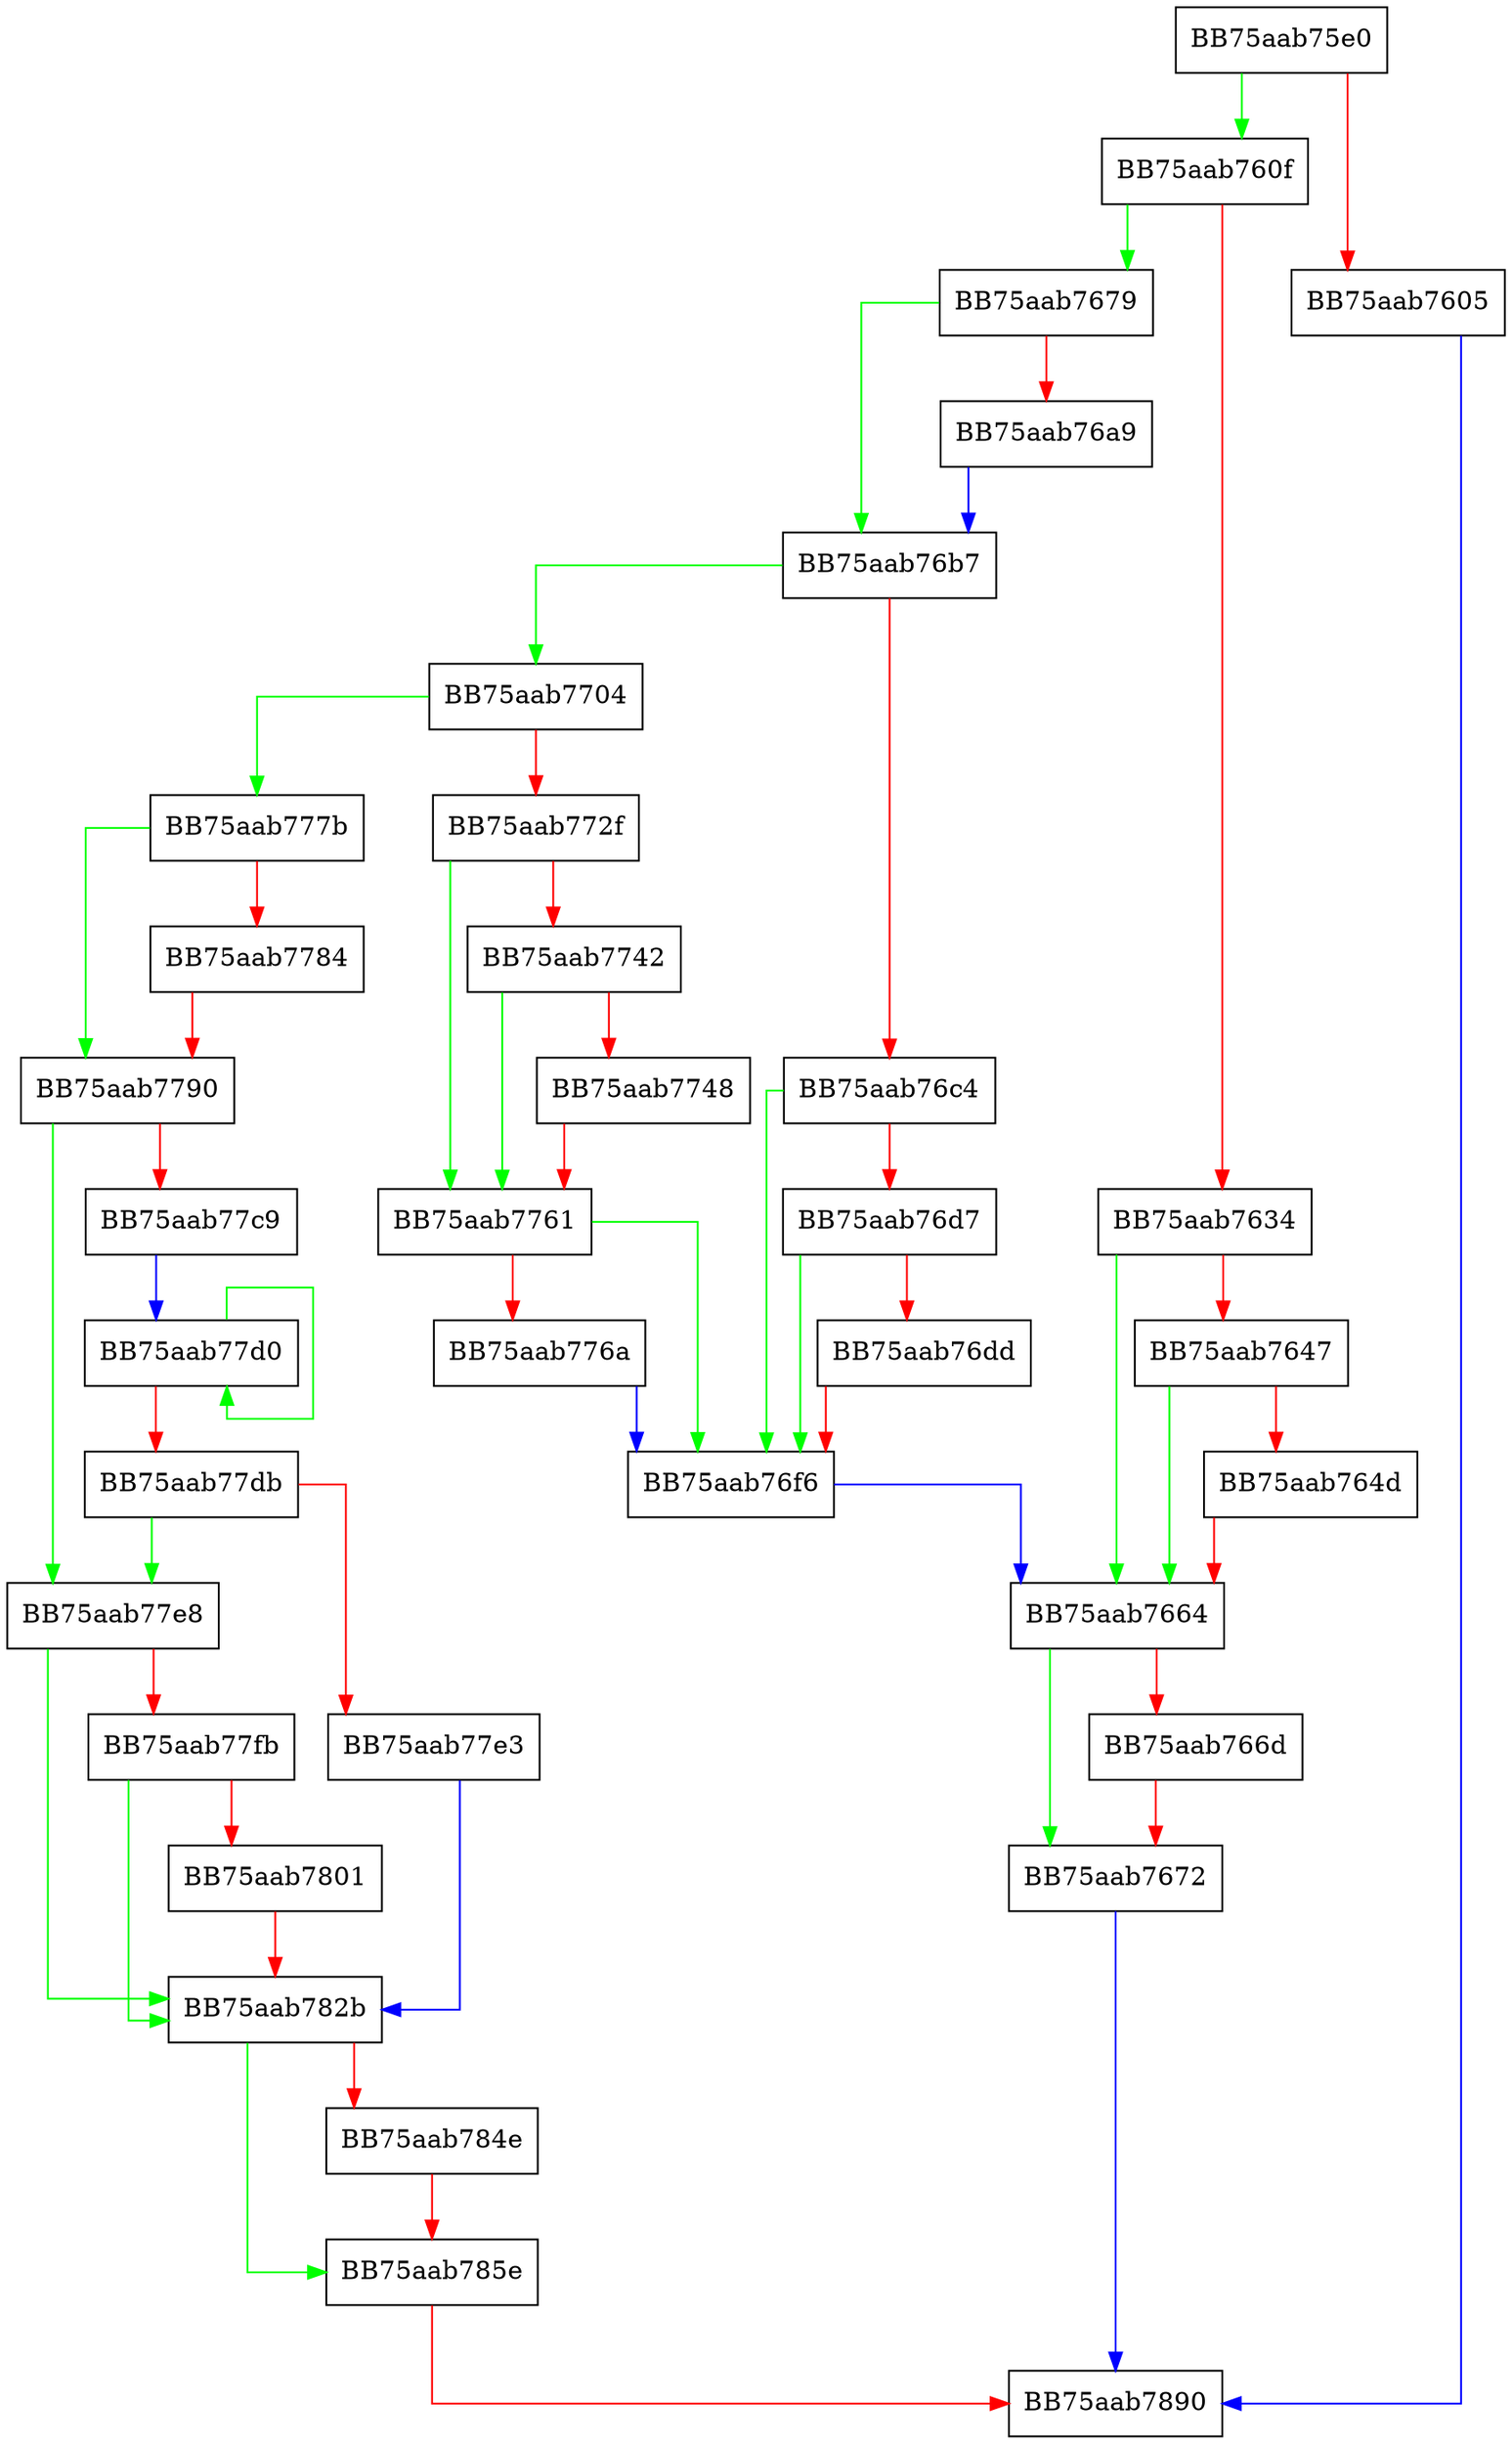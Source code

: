 digraph start {
  node [shape="box"];
  graph [splines=ortho];
  BB75aab75e0 -> BB75aab760f [color="green"];
  BB75aab75e0 -> BB75aab7605 [color="red"];
  BB75aab7605 -> BB75aab7890 [color="blue"];
  BB75aab760f -> BB75aab7679 [color="green"];
  BB75aab760f -> BB75aab7634 [color="red"];
  BB75aab7634 -> BB75aab7664 [color="green"];
  BB75aab7634 -> BB75aab7647 [color="red"];
  BB75aab7647 -> BB75aab7664 [color="green"];
  BB75aab7647 -> BB75aab764d [color="red"];
  BB75aab764d -> BB75aab7664 [color="red"];
  BB75aab7664 -> BB75aab7672 [color="green"];
  BB75aab7664 -> BB75aab766d [color="red"];
  BB75aab766d -> BB75aab7672 [color="red"];
  BB75aab7672 -> BB75aab7890 [color="blue"];
  BB75aab7679 -> BB75aab76b7 [color="green"];
  BB75aab7679 -> BB75aab76a9 [color="red"];
  BB75aab76a9 -> BB75aab76b7 [color="blue"];
  BB75aab76b7 -> BB75aab7704 [color="green"];
  BB75aab76b7 -> BB75aab76c4 [color="red"];
  BB75aab76c4 -> BB75aab76f6 [color="green"];
  BB75aab76c4 -> BB75aab76d7 [color="red"];
  BB75aab76d7 -> BB75aab76f6 [color="green"];
  BB75aab76d7 -> BB75aab76dd [color="red"];
  BB75aab76dd -> BB75aab76f6 [color="red"];
  BB75aab76f6 -> BB75aab7664 [color="blue"];
  BB75aab7704 -> BB75aab777b [color="green"];
  BB75aab7704 -> BB75aab772f [color="red"];
  BB75aab772f -> BB75aab7761 [color="green"];
  BB75aab772f -> BB75aab7742 [color="red"];
  BB75aab7742 -> BB75aab7761 [color="green"];
  BB75aab7742 -> BB75aab7748 [color="red"];
  BB75aab7748 -> BB75aab7761 [color="red"];
  BB75aab7761 -> BB75aab76f6 [color="green"];
  BB75aab7761 -> BB75aab776a [color="red"];
  BB75aab776a -> BB75aab76f6 [color="blue"];
  BB75aab777b -> BB75aab7790 [color="green"];
  BB75aab777b -> BB75aab7784 [color="red"];
  BB75aab7784 -> BB75aab7790 [color="red"];
  BB75aab7790 -> BB75aab77e8 [color="green"];
  BB75aab7790 -> BB75aab77c9 [color="red"];
  BB75aab77c9 -> BB75aab77d0 [color="blue"];
  BB75aab77d0 -> BB75aab77d0 [color="green"];
  BB75aab77d0 -> BB75aab77db [color="red"];
  BB75aab77db -> BB75aab77e8 [color="green"];
  BB75aab77db -> BB75aab77e3 [color="red"];
  BB75aab77e3 -> BB75aab782b [color="blue"];
  BB75aab77e8 -> BB75aab782b [color="green"];
  BB75aab77e8 -> BB75aab77fb [color="red"];
  BB75aab77fb -> BB75aab782b [color="green"];
  BB75aab77fb -> BB75aab7801 [color="red"];
  BB75aab7801 -> BB75aab782b [color="red"];
  BB75aab782b -> BB75aab785e [color="green"];
  BB75aab782b -> BB75aab784e [color="red"];
  BB75aab784e -> BB75aab785e [color="red"];
  BB75aab785e -> BB75aab7890 [color="red"];
}